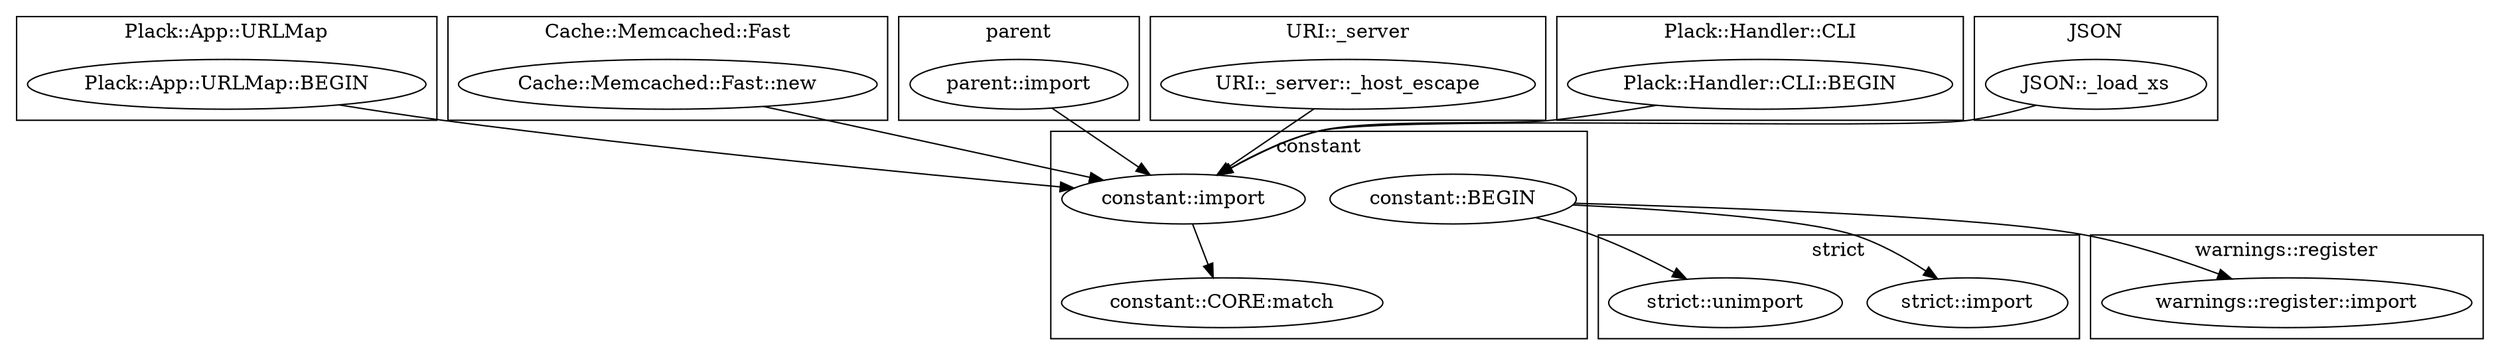 digraph {
graph [overlap=false]
subgraph cluster_strict {
	label="strict";
	"strict::import";
	"strict::unimport";
}
subgraph cluster_Plack_App_URLMap {
	label="Plack::App::URLMap";
	"Plack::App::URLMap::BEGIN";
}
subgraph cluster_Cache_Memcached_Fast {
	label="Cache::Memcached::Fast";
	"Cache::Memcached::Fast::new";
}
subgraph cluster_constant {
	label="constant";
	"constant::import";
	"constant::BEGIN";
	"constant::CORE:match";
}
subgraph cluster_parent {
	label="parent";
	"parent::import";
}
subgraph cluster_URI__server {
	label="URI::_server";
	"URI::_server::_host_escape";
}
subgraph cluster_Plack_Handler_CLI {
	label="Plack::Handler::CLI";
	"Plack::Handler::CLI::BEGIN";
}
subgraph cluster_warnings_register {
	label="warnings::register";
	"warnings::register::import";
}
subgraph cluster_JSON {
	label="JSON";
	"JSON::_load_xs";
}
"Plack::App::URLMap::BEGIN" -> "constant::import";
"Plack::Handler::CLI::BEGIN" -> "constant::import";
"JSON::_load_xs" -> "constant::import";
"parent::import" -> "constant::import";
"Cache::Memcached::Fast::new" -> "constant::import";
"URI::_server::_host_escape" -> "constant::import";
"constant::BEGIN" -> "strict::unimport";
"constant::import" -> "constant::CORE:match";
"constant::BEGIN" -> "strict::import";
"constant::BEGIN" -> "warnings::register::import";
}
